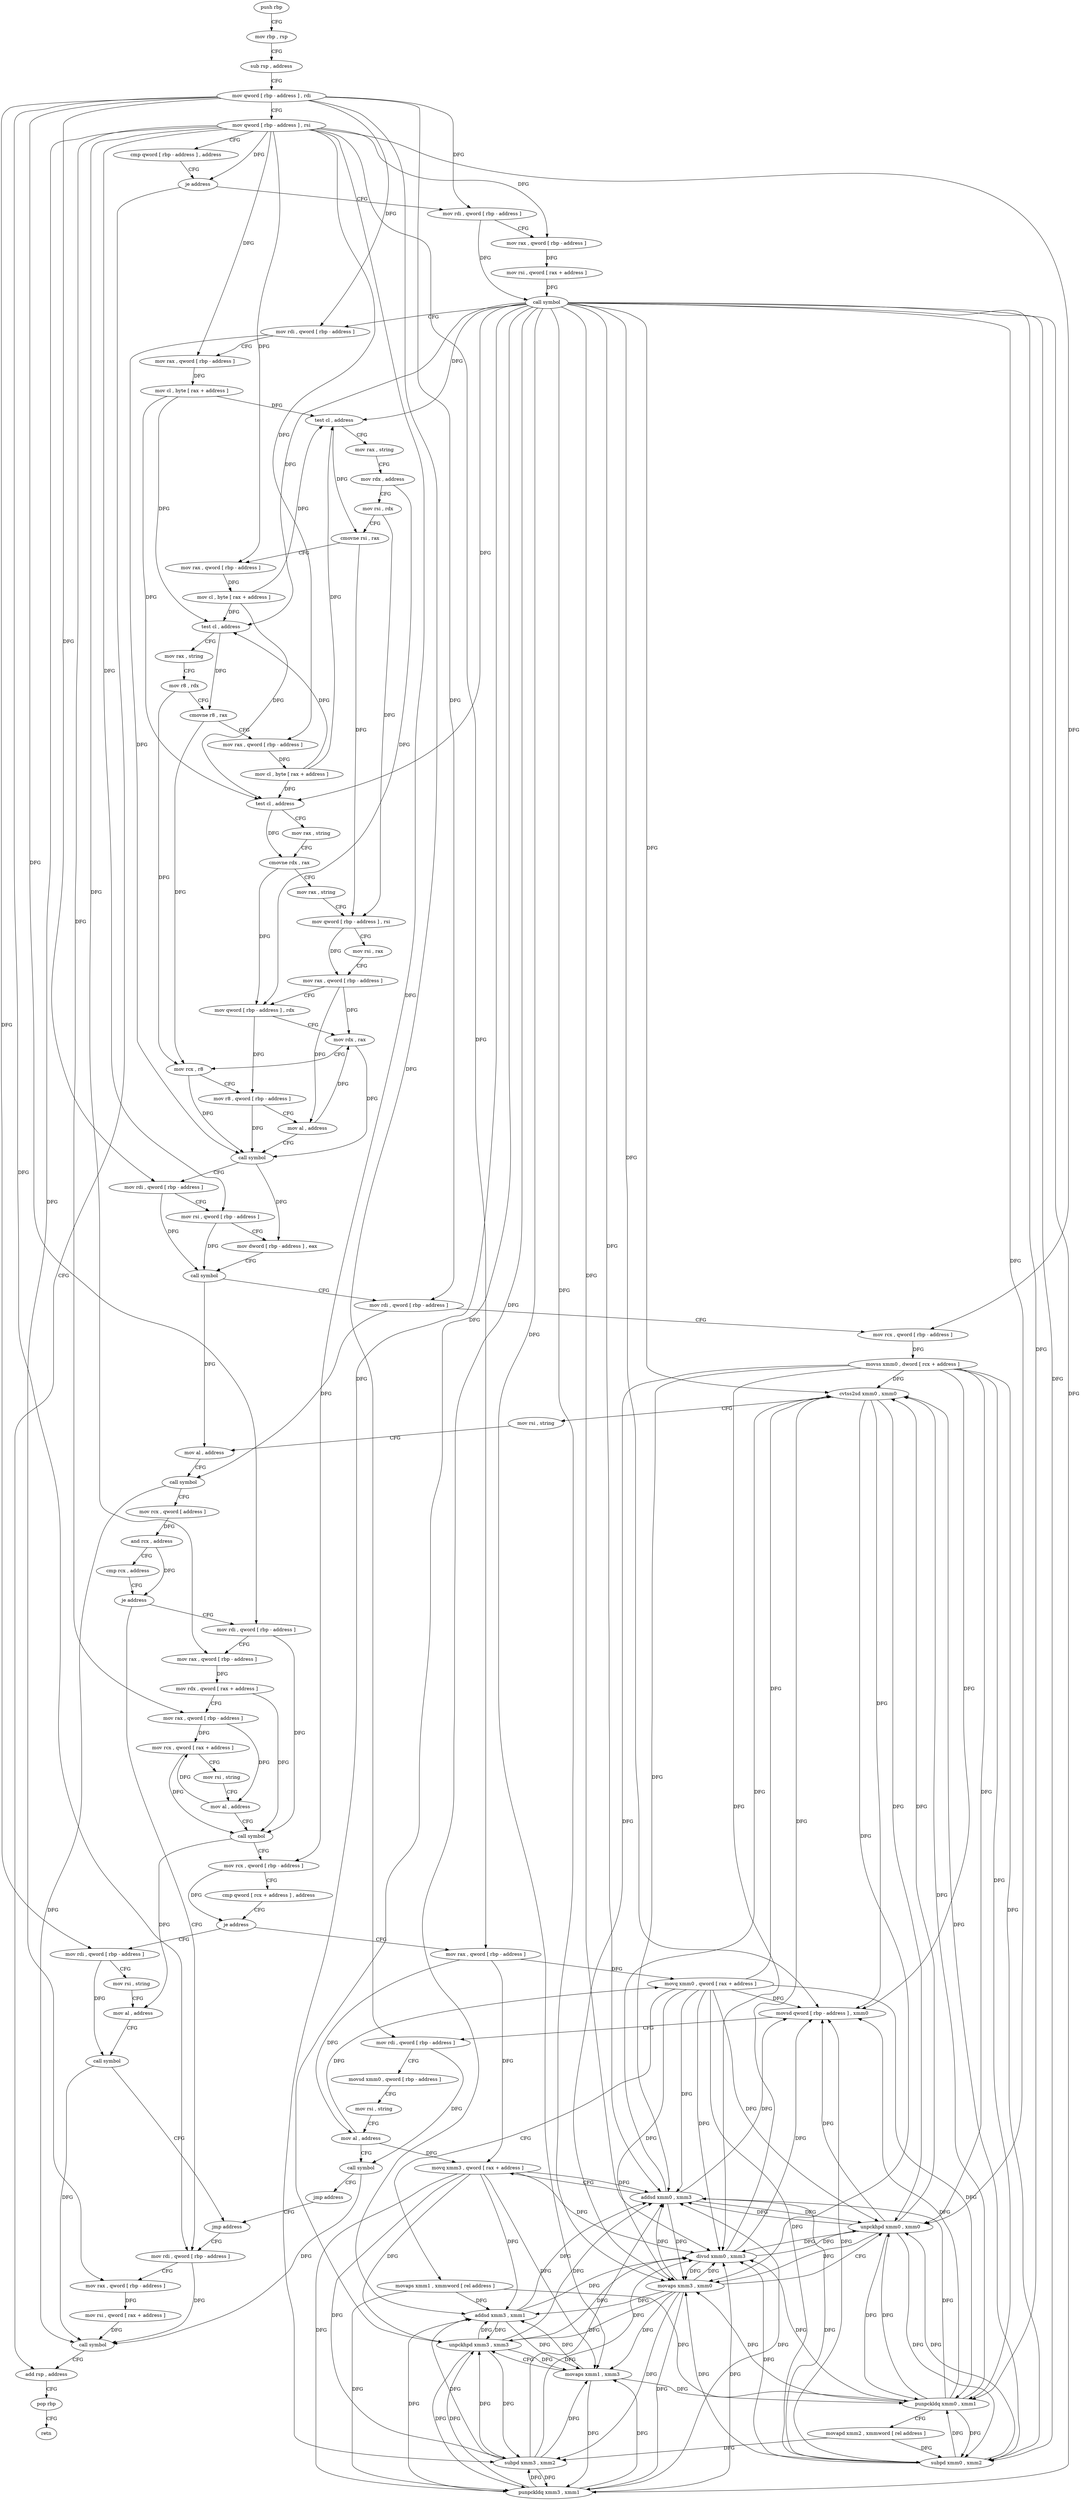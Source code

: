 digraph "func" {
"4223120" [label = "push rbp" ]
"4223121" [label = "mov rbp , rsp" ]
"4223124" [label = "sub rsp , address" ]
"4223128" [label = "mov qword [ rbp - address ] , rdi" ]
"4223132" [label = "mov qword [ rbp - address ] , rsi" ]
"4223136" [label = "cmp qword [ rbp - address ] , address" ]
"4223141" [label = "je address" ]
"4223596" [label = "add rsp , address" ]
"4223147" [label = "mov rdi , qword [ rbp - address ]" ]
"4223600" [label = "pop rbp" ]
"4223601" [label = "retn" ]
"4223151" [label = "mov rax , qword [ rbp - address ]" ]
"4223155" [label = "mov rsi , qword [ rax + address ]" ]
"4223162" [label = "call symbol" ]
"4223167" [label = "mov rdi , qword [ rbp - address ]" ]
"4223171" [label = "mov rax , qword [ rbp - address ]" ]
"4223175" [label = "mov cl , byte [ rax + address ]" ]
"4223178" [label = "test cl , address" ]
"4223181" [label = "mov rax , string" ]
"4223191" [label = "mov rdx , address" ]
"4223201" [label = "mov rsi , rdx" ]
"4223204" [label = "cmovne rsi , rax" ]
"4223208" [label = "mov rax , qword [ rbp - address ]" ]
"4223212" [label = "mov cl , byte [ rax + address ]" ]
"4223215" [label = "test cl , address" ]
"4223218" [label = "mov rax , string" ]
"4223228" [label = "mov r8 , rdx" ]
"4223231" [label = "cmovne r8 , rax" ]
"4223235" [label = "mov rax , qword [ rbp - address ]" ]
"4223239" [label = "mov cl , byte [ rax + address ]" ]
"4223242" [label = "test cl , address" ]
"4223245" [label = "mov rax , string" ]
"4223255" [label = "cmovne rdx , rax" ]
"4223259" [label = "mov rax , string" ]
"4223269" [label = "mov qword [ rbp - address ] , rsi" ]
"4223273" [label = "mov rsi , rax" ]
"4223276" [label = "mov rax , qword [ rbp - address ]" ]
"4223280" [label = "mov qword [ rbp - address ] , rdx" ]
"4223284" [label = "mov rdx , rax" ]
"4223287" [label = "mov rcx , r8" ]
"4223290" [label = "mov r8 , qword [ rbp - address ]" ]
"4223294" [label = "mov al , address" ]
"4223296" [label = "call symbol" ]
"4223301" [label = "mov rdi , qword [ rbp - address ]" ]
"4223305" [label = "mov rsi , qword [ rbp - address ]" ]
"4223309" [label = "mov dword [ rbp - address ] , eax" ]
"4223312" [label = "call symbol" ]
"4223317" [label = "mov rdi , qword [ rbp - address ]" ]
"4223321" [label = "mov rcx , qword [ rbp - address ]" ]
"4223325" [label = "movss xmm0 , dword [ rcx + address ]" ]
"4223330" [label = "cvtss2sd xmm0 , xmm0" ]
"4223334" [label = "mov rsi , string" ]
"4223344" [label = "mov al , address" ]
"4223346" [label = "call symbol" ]
"4223351" [label = "mov rcx , qword [ address ]" ]
"4223359" [label = "and rcx , address" ]
"4223366" [label = "cmp rcx , address" ]
"4223370" [label = "je address" ]
"4223576" [label = "mov rdi , qword [ rbp - address ]" ]
"4223376" [label = "mov rdi , qword [ rbp - address ]" ]
"4223580" [label = "mov rax , qword [ rbp - address ]" ]
"4223584" [label = "mov rsi , qword [ rax + address ]" ]
"4223591" [label = "call symbol" ]
"4223380" [label = "mov rax , qword [ rbp - address ]" ]
"4223384" [label = "mov rdx , qword [ rax + address ]" ]
"4223391" [label = "mov rax , qword [ rbp - address ]" ]
"4223395" [label = "mov rcx , qword [ rax + address ]" ]
"4223402" [label = "mov rsi , string" ]
"4223412" [label = "mov al , address" ]
"4223414" [label = "call symbol" ]
"4223419" [label = "mov rcx , qword [ rbp - address ]" ]
"4223423" [label = "cmp qword [ rcx + address ] , address" ]
"4223431" [label = "je address" ]
"4223550" [label = "mov rdi , qword [ rbp - address ]" ]
"4223437" [label = "mov rax , qword [ rbp - address ]" ]
"4223554" [label = "mov rsi , string" ]
"4223564" [label = "mov al , address" ]
"4223566" [label = "call symbol" ]
"4223571" [label = "jmp address" ]
"4223441" [label = "movq xmm0 , qword [ rax + address ]" ]
"4223449" [label = "movaps xmm1 , xmmword [ rel address ]" ]
"4223456" [label = "punpckldq xmm0 , xmm1" ]
"4223460" [label = "movapd xmm2 , xmmword [ rel address ]" ]
"4223468" [label = "subpd xmm0 , xmm2" ]
"4223472" [label = "movaps xmm3 , xmm0" ]
"4223475" [label = "unpckhpd xmm0 , xmm0" ]
"4223479" [label = "addsd xmm0 , xmm3" ]
"4223483" [label = "movq xmm3 , qword [ rax + address ]" ]
"4223491" [label = "punpckldq xmm3 , xmm1" ]
"4223495" [label = "subpd xmm3 , xmm2" ]
"4223499" [label = "movaps xmm1 , xmm3" ]
"4223502" [label = "unpckhpd xmm3 , xmm3" ]
"4223506" [label = "addsd xmm3 , xmm1" ]
"4223510" [label = "divsd xmm0 , xmm3" ]
"4223514" [label = "movsd qword [ rbp - address ] , xmm0" ]
"4223519" [label = "mov rdi , qword [ rbp - address ]" ]
"4223523" [label = "movsd xmm0 , qword [ rbp - address ]" ]
"4223528" [label = "mov rsi , string" ]
"4223538" [label = "mov al , address" ]
"4223540" [label = "call symbol" ]
"4223545" [label = "jmp address" ]
"4223120" -> "4223121" [ label = "CFG" ]
"4223121" -> "4223124" [ label = "CFG" ]
"4223124" -> "4223128" [ label = "CFG" ]
"4223128" -> "4223132" [ label = "CFG" ]
"4223128" -> "4223147" [ label = "DFG" ]
"4223128" -> "4223167" [ label = "DFG" ]
"4223128" -> "4223301" [ label = "DFG" ]
"4223128" -> "4223317" [ label = "DFG" ]
"4223128" -> "4223576" [ label = "DFG" ]
"4223128" -> "4223376" [ label = "DFG" ]
"4223128" -> "4223550" [ label = "DFG" ]
"4223128" -> "4223519" [ label = "DFG" ]
"4223132" -> "4223136" [ label = "CFG" ]
"4223132" -> "4223141" [ label = "DFG" ]
"4223132" -> "4223151" [ label = "DFG" ]
"4223132" -> "4223171" [ label = "DFG" ]
"4223132" -> "4223208" [ label = "DFG" ]
"4223132" -> "4223235" [ label = "DFG" ]
"4223132" -> "4223305" [ label = "DFG" ]
"4223132" -> "4223321" [ label = "DFG" ]
"4223132" -> "4223580" [ label = "DFG" ]
"4223132" -> "4223380" [ label = "DFG" ]
"4223132" -> "4223391" [ label = "DFG" ]
"4223132" -> "4223419" [ label = "DFG" ]
"4223132" -> "4223437" [ label = "DFG" ]
"4223136" -> "4223141" [ label = "CFG" ]
"4223141" -> "4223596" [ label = "CFG" ]
"4223141" -> "4223147" [ label = "CFG" ]
"4223596" -> "4223600" [ label = "CFG" ]
"4223147" -> "4223151" [ label = "CFG" ]
"4223147" -> "4223162" [ label = "DFG" ]
"4223600" -> "4223601" [ label = "CFG" ]
"4223151" -> "4223155" [ label = "DFG" ]
"4223155" -> "4223162" [ label = "DFG" ]
"4223162" -> "4223167" [ label = "CFG" ]
"4223162" -> "4223178" [ label = "DFG" ]
"4223162" -> "4223215" [ label = "DFG" ]
"4223162" -> "4223242" [ label = "DFG" ]
"4223162" -> "4223330" [ label = "DFG" ]
"4223162" -> "4223456" [ label = "DFG" ]
"4223162" -> "4223468" [ label = "DFG" ]
"4223162" -> "4223472" [ label = "DFG" ]
"4223162" -> "4223475" [ label = "DFG" ]
"4223162" -> "4223479" [ label = "DFG" ]
"4223162" -> "4223510" [ label = "DFG" ]
"4223162" -> "4223514" [ label = "DFG" ]
"4223162" -> "4223491" [ label = "DFG" ]
"4223162" -> "4223506" [ label = "DFG" ]
"4223162" -> "4223495" [ label = "DFG" ]
"4223162" -> "4223499" [ label = "DFG" ]
"4223162" -> "4223502" [ label = "DFG" ]
"4223167" -> "4223171" [ label = "CFG" ]
"4223167" -> "4223296" [ label = "DFG" ]
"4223171" -> "4223175" [ label = "DFG" ]
"4223175" -> "4223178" [ label = "DFG" ]
"4223175" -> "4223215" [ label = "DFG" ]
"4223175" -> "4223242" [ label = "DFG" ]
"4223178" -> "4223181" [ label = "CFG" ]
"4223178" -> "4223204" [ label = "DFG" ]
"4223181" -> "4223191" [ label = "CFG" ]
"4223191" -> "4223201" [ label = "CFG" ]
"4223191" -> "4223280" [ label = "DFG" ]
"4223201" -> "4223204" [ label = "CFG" ]
"4223201" -> "4223269" [ label = "DFG" ]
"4223204" -> "4223208" [ label = "CFG" ]
"4223204" -> "4223269" [ label = "DFG" ]
"4223208" -> "4223212" [ label = "DFG" ]
"4223212" -> "4223215" [ label = "DFG" ]
"4223212" -> "4223178" [ label = "DFG" ]
"4223212" -> "4223242" [ label = "DFG" ]
"4223215" -> "4223218" [ label = "CFG" ]
"4223215" -> "4223231" [ label = "DFG" ]
"4223218" -> "4223228" [ label = "CFG" ]
"4223228" -> "4223231" [ label = "CFG" ]
"4223228" -> "4223287" [ label = "DFG" ]
"4223231" -> "4223235" [ label = "CFG" ]
"4223231" -> "4223287" [ label = "DFG" ]
"4223235" -> "4223239" [ label = "DFG" ]
"4223239" -> "4223242" [ label = "DFG" ]
"4223239" -> "4223178" [ label = "DFG" ]
"4223239" -> "4223215" [ label = "DFG" ]
"4223242" -> "4223245" [ label = "CFG" ]
"4223242" -> "4223255" [ label = "DFG" ]
"4223245" -> "4223255" [ label = "CFG" ]
"4223255" -> "4223259" [ label = "CFG" ]
"4223255" -> "4223280" [ label = "DFG" ]
"4223259" -> "4223269" [ label = "CFG" ]
"4223269" -> "4223273" [ label = "CFG" ]
"4223269" -> "4223276" [ label = "DFG" ]
"4223273" -> "4223276" [ label = "CFG" ]
"4223276" -> "4223280" [ label = "CFG" ]
"4223276" -> "4223284" [ label = "DFG" ]
"4223276" -> "4223294" [ label = "DFG" ]
"4223280" -> "4223284" [ label = "CFG" ]
"4223280" -> "4223290" [ label = "DFG" ]
"4223284" -> "4223287" [ label = "CFG" ]
"4223284" -> "4223296" [ label = "DFG" ]
"4223287" -> "4223290" [ label = "CFG" ]
"4223287" -> "4223296" [ label = "DFG" ]
"4223290" -> "4223294" [ label = "CFG" ]
"4223290" -> "4223296" [ label = "DFG" ]
"4223294" -> "4223296" [ label = "CFG" ]
"4223294" -> "4223284" [ label = "DFG" ]
"4223296" -> "4223301" [ label = "CFG" ]
"4223296" -> "4223309" [ label = "DFG" ]
"4223301" -> "4223305" [ label = "CFG" ]
"4223301" -> "4223312" [ label = "DFG" ]
"4223305" -> "4223309" [ label = "CFG" ]
"4223305" -> "4223312" [ label = "DFG" ]
"4223309" -> "4223312" [ label = "CFG" ]
"4223312" -> "4223317" [ label = "CFG" ]
"4223312" -> "4223344" [ label = "DFG" ]
"4223317" -> "4223321" [ label = "CFG" ]
"4223317" -> "4223346" [ label = "DFG" ]
"4223321" -> "4223325" [ label = "DFG" ]
"4223325" -> "4223330" [ label = "DFG" ]
"4223325" -> "4223456" [ label = "DFG" ]
"4223325" -> "4223468" [ label = "DFG" ]
"4223325" -> "4223472" [ label = "DFG" ]
"4223325" -> "4223475" [ label = "DFG" ]
"4223325" -> "4223479" [ label = "DFG" ]
"4223325" -> "4223510" [ label = "DFG" ]
"4223325" -> "4223514" [ label = "DFG" ]
"4223330" -> "4223334" [ label = "CFG" ]
"4223330" -> "4223472" [ label = "DFG" ]
"4223330" -> "4223475" [ label = "DFG" ]
"4223330" -> "4223514" [ label = "DFG" ]
"4223334" -> "4223344" [ label = "CFG" ]
"4223344" -> "4223346" [ label = "CFG" ]
"4223346" -> "4223351" [ label = "CFG" ]
"4223346" -> "4223591" [ label = "DFG" ]
"4223351" -> "4223359" [ label = "DFG" ]
"4223359" -> "4223366" [ label = "CFG" ]
"4223359" -> "4223370" [ label = "DFG" ]
"4223366" -> "4223370" [ label = "CFG" ]
"4223370" -> "4223576" [ label = "CFG" ]
"4223370" -> "4223376" [ label = "CFG" ]
"4223576" -> "4223580" [ label = "CFG" ]
"4223576" -> "4223591" [ label = "DFG" ]
"4223376" -> "4223380" [ label = "CFG" ]
"4223376" -> "4223414" [ label = "DFG" ]
"4223580" -> "4223584" [ label = "DFG" ]
"4223584" -> "4223591" [ label = "DFG" ]
"4223591" -> "4223596" [ label = "CFG" ]
"4223380" -> "4223384" [ label = "DFG" ]
"4223384" -> "4223391" [ label = "CFG" ]
"4223384" -> "4223414" [ label = "DFG" ]
"4223391" -> "4223395" [ label = "DFG" ]
"4223391" -> "4223412" [ label = "DFG" ]
"4223395" -> "4223402" [ label = "CFG" ]
"4223395" -> "4223414" [ label = "DFG" ]
"4223402" -> "4223412" [ label = "CFG" ]
"4223412" -> "4223414" [ label = "CFG" ]
"4223412" -> "4223395" [ label = "DFG" ]
"4223414" -> "4223419" [ label = "CFG" ]
"4223414" -> "4223564" [ label = "DFG" ]
"4223419" -> "4223423" [ label = "CFG" ]
"4223419" -> "4223431" [ label = "DFG" ]
"4223423" -> "4223431" [ label = "CFG" ]
"4223431" -> "4223550" [ label = "CFG" ]
"4223431" -> "4223437" [ label = "CFG" ]
"4223550" -> "4223554" [ label = "CFG" ]
"4223550" -> "4223566" [ label = "DFG" ]
"4223437" -> "4223441" [ label = "DFG" ]
"4223437" -> "4223483" [ label = "DFG" ]
"4223437" -> "4223538" [ label = "DFG" ]
"4223554" -> "4223564" [ label = "CFG" ]
"4223564" -> "4223566" [ label = "CFG" ]
"4223566" -> "4223571" [ label = "CFG" ]
"4223566" -> "4223591" [ label = "DFG" ]
"4223571" -> "4223576" [ label = "CFG" ]
"4223441" -> "4223449" [ label = "CFG" ]
"4223441" -> "4223330" [ label = "DFG" ]
"4223441" -> "4223456" [ label = "DFG" ]
"4223441" -> "4223468" [ label = "DFG" ]
"4223441" -> "4223472" [ label = "DFG" ]
"4223441" -> "4223475" [ label = "DFG" ]
"4223441" -> "4223479" [ label = "DFG" ]
"4223441" -> "4223510" [ label = "DFG" ]
"4223441" -> "4223514" [ label = "DFG" ]
"4223449" -> "4223456" [ label = "DFG" ]
"4223449" -> "4223491" [ label = "DFG" ]
"4223449" -> "4223506" [ label = "DFG" ]
"4223456" -> "4223460" [ label = "CFG" ]
"4223456" -> "4223330" [ label = "DFG" ]
"4223456" -> "4223468" [ label = "DFG" ]
"4223456" -> "4223472" [ label = "DFG" ]
"4223456" -> "4223475" [ label = "DFG" ]
"4223456" -> "4223479" [ label = "DFG" ]
"4223456" -> "4223510" [ label = "DFG" ]
"4223456" -> "4223514" [ label = "DFG" ]
"4223460" -> "4223468" [ label = "DFG" ]
"4223460" -> "4223495" [ label = "DFG" ]
"4223468" -> "4223472" [ label = "DFG" ]
"4223468" -> "4223330" [ label = "DFG" ]
"4223468" -> "4223456" [ label = "DFG" ]
"4223468" -> "4223475" [ label = "DFG" ]
"4223468" -> "4223479" [ label = "DFG" ]
"4223468" -> "4223510" [ label = "DFG" ]
"4223468" -> "4223514" [ label = "DFG" ]
"4223472" -> "4223475" [ label = "CFG" ]
"4223472" -> "4223479" [ label = "DFG" ]
"4223472" -> "4223491" [ label = "DFG" ]
"4223472" -> "4223495" [ label = "DFG" ]
"4223472" -> "4223499" [ label = "DFG" ]
"4223472" -> "4223502" [ label = "DFG" ]
"4223472" -> "4223506" [ label = "DFG" ]
"4223472" -> "4223510" [ label = "DFG" ]
"4223475" -> "4223479" [ label = "DFG" ]
"4223475" -> "4223330" [ label = "DFG" ]
"4223475" -> "4223472" [ label = "DFG" ]
"4223475" -> "4223456" [ label = "DFG" ]
"4223475" -> "4223468" [ label = "DFG" ]
"4223475" -> "4223510" [ label = "DFG" ]
"4223475" -> "4223514" [ label = "DFG" ]
"4223479" -> "4223483" [ label = "CFG" ]
"4223479" -> "4223330" [ label = "DFG" ]
"4223479" -> "4223472" [ label = "DFG" ]
"4223479" -> "4223475" [ label = "DFG" ]
"4223479" -> "4223514" [ label = "DFG" ]
"4223483" -> "4223491" [ label = "DFG" ]
"4223483" -> "4223479" [ label = "DFG" ]
"4223483" -> "4223495" [ label = "DFG" ]
"4223483" -> "4223499" [ label = "DFG" ]
"4223483" -> "4223502" [ label = "DFG" ]
"4223483" -> "4223506" [ label = "DFG" ]
"4223483" -> "4223510" [ label = "DFG" ]
"4223491" -> "4223495" [ label = "DFG" ]
"4223491" -> "4223479" [ label = "DFG" ]
"4223491" -> "4223499" [ label = "DFG" ]
"4223491" -> "4223502" [ label = "DFG" ]
"4223491" -> "4223506" [ label = "DFG" ]
"4223491" -> "4223510" [ label = "DFG" ]
"4223495" -> "4223499" [ label = "DFG" ]
"4223495" -> "4223479" [ label = "DFG" ]
"4223495" -> "4223491" [ label = "DFG" ]
"4223495" -> "4223502" [ label = "DFG" ]
"4223495" -> "4223506" [ label = "DFG" ]
"4223495" -> "4223510" [ label = "DFG" ]
"4223499" -> "4223502" [ label = "CFG" ]
"4223499" -> "4223456" [ label = "DFG" ]
"4223499" -> "4223491" [ label = "DFG" ]
"4223499" -> "4223506" [ label = "DFG" ]
"4223502" -> "4223506" [ label = "DFG" ]
"4223502" -> "4223479" [ label = "DFG" ]
"4223502" -> "4223499" [ label = "DFG" ]
"4223502" -> "4223491" [ label = "DFG" ]
"4223502" -> "4223495" [ label = "DFG" ]
"4223502" -> "4223510" [ label = "DFG" ]
"4223506" -> "4223510" [ label = "DFG" ]
"4223506" -> "4223479" [ label = "DFG" ]
"4223506" -> "4223499" [ label = "DFG" ]
"4223506" -> "4223502" [ label = "DFG" ]
"4223510" -> "4223514" [ label = "DFG" ]
"4223510" -> "4223330" [ label = "DFG" ]
"4223510" -> "4223472" [ label = "DFG" ]
"4223510" -> "4223475" [ label = "DFG" ]
"4223514" -> "4223519" [ label = "CFG" ]
"4223519" -> "4223523" [ label = "CFG" ]
"4223519" -> "4223540" [ label = "DFG" ]
"4223523" -> "4223528" [ label = "CFG" ]
"4223528" -> "4223538" [ label = "CFG" ]
"4223538" -> "4223540" [ label = "CFG" ]
"4223538" -> "4223441" [ label = "DFG" ]
"4223538" -> "4223483" [ label = "DFG" ]
"4223540" -> "4223545" [ label = "CFG" ]
"4223540" -> "4223591" [ label = "DFG" ]
"4223545" -> "4223571" [ label = "CFG" ]
}
